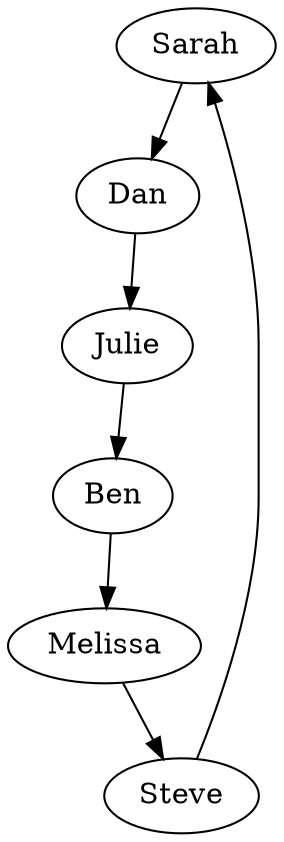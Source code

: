 digraph gift_exchange
{
        root=Sarah;

        Sarah -> Dan -> Julie -> Ben -> Melissa -> Steve -> Sarah;
}
